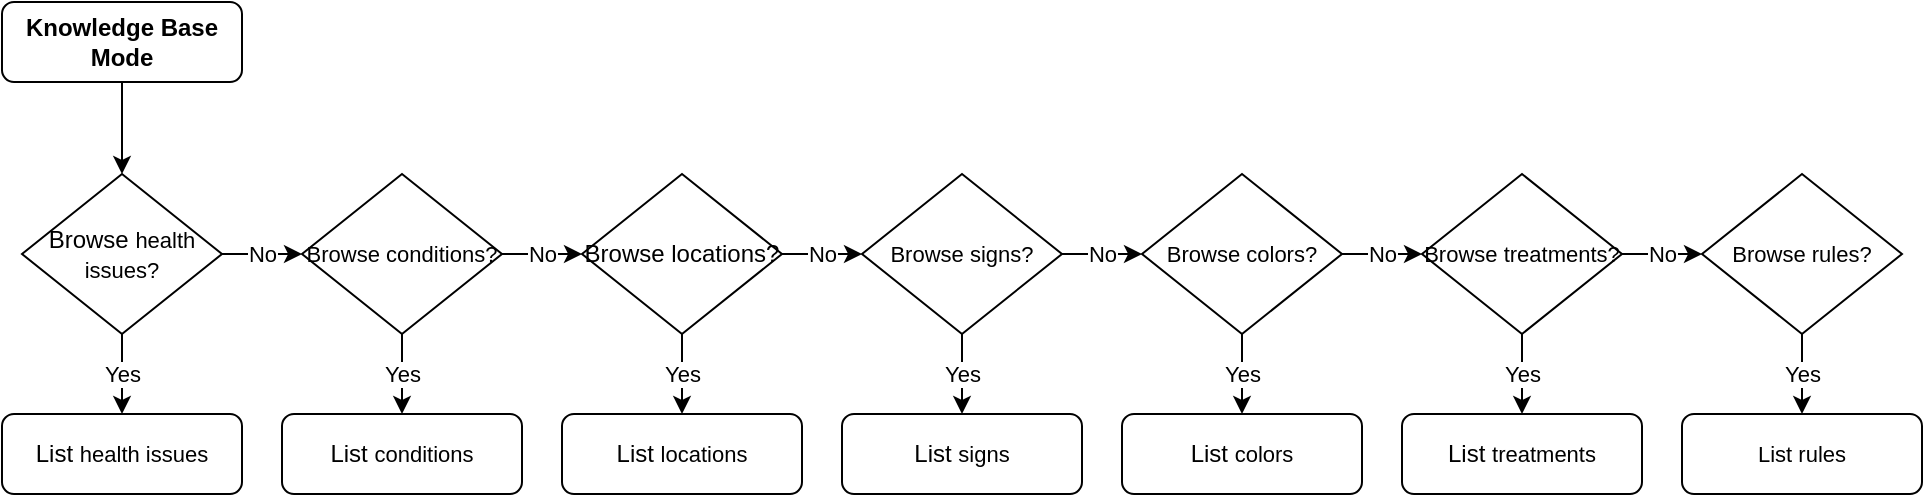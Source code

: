 <mxfile version="21.1.2" type="device">
  <diagram id="hT_GPT7gg4nPrldr5eKQ" name="Pagina-1">
    <mxGraphModel dx="3034" dy="2098" grid="0" gridSize="10" guides="1" tooltips="1" connect="1" arrows="1" fold="1" page="0" pageScale="1" pageWidth="827" pageHeight="1169" math="0" shadow="0">
      <root>
        <mxCell id="0" />
        <mxCell id="1" parent="0" />
        <mxCell id="C74JGYrX-JeuzNpfmGxo-2" value="" style="edgeStyle=orthogonalEdgeStyle;rounded=0;orthogonalLoop=1;jettySize=auto;html=1;" parent="1" source="G2eJwxeti9c5iT1lwzZH-26" target="G2eJwxeti9c5iT1lwzZH-2" edge="1">
          <mxGeometry relative="1" as="geometry">
            <mxPoint x="-1260" y="-1080" as="sourcePoint" />
          </mxGeometry>
        </mxCell>
        <mxCell id="C74JGYrX-JeuzNpfmGxo-5" value="Yes" style="edgeStyle=orthogonalEdgeStyle;rounded=0;orthogonalLoop=1;jettySize=auto;html=1;" parent="1" source="G2eJwxeti9c5iT1lwzZH-3" target="G2eJwxeti9c5iT1lwzZH-11" edge="1">
          <mxGeometry relative="1" as="geometry" />
        </mxCell>
        <mxCell id="C74JGYrX-JeuzNpfmGxo-6" value="No" style="edgeStyle=orthogonalEdgeStyle;rounded=0;orthogonalLoop=1;jettySize=auto;html=1;" parent="1" source="G2eJwxeti9c5iT1lwzZH-3" target="G2eJwxeti9c5iT1lwzZH-4" edge="1">
          <mxGeometry relative="1" as="geometry" />
        </mxCell>
        <mxCell id="G2eJwxeti9c5iT1lwzZH-3" value="&lt;span style=&quot;font-size: 11px;&quot;&gt;Browse conditions?&lt;/span&gt;" style="rhombus;whiteSpace=wrap;html=1;" parent="1" vertex="1">
          <mxGeometry x="-1170" y="-1040" width="100" height="80" as="geometry" />
        </mxCell>
        <mxCell id="C74JGYrX-JeuzNpfmGxo-7" value="Yes" style="edgeStyle=orthogonalEdgeStyle;rounded=0;orthogonalLoop=1;jettySize=auto;html=1;" parent="1" source="G2eJwxeti9c5iT1lwzZH-4" target="G2eJwxeti9c5iT1lwzZH-14" edge="1">
          <mxGeometry relative="1" as="geometry" />
        </mxCell>
        <mxCell id="C74JGYrX-JeuzNpfmGxo-9" value="No" style="edgeStyle=orthogonalEdgeStyle;rounded=0;orthogonalLoop=1;jettySize=auto;html=1;" parent="1" source="G2eJwxeti9c5iT1lwzZH-4" target="G2eJwxeti9c5iT1lwzZH-5" edge="1">
          <mxGeometry relative="1" as="geometry" />
        </mxCell>
        <mxCell id="G2eJwxeti9c5iT1lwzZH-4" value="Browse locations?" style="rhombus;whiteSpace=wrap;html=1;" parent="1" vertex="1">
          <mxGeometry x="-1030" y="-1040" width="100" height="80" as="geometry" />
        </mxCell>
        <mxCell id="C74JGYrX-JeuzNpfmGxo-8" value="Yes" style="edgeStyle=orthogonalEdgeStyle;rounded=0;orthogonalLoop=1;jettySize=auto;html=1;" parent="1" source="G2eJwxeti9c5iT1lwzZH-5" target="G2eJwxeti9c5iT1lwzZH-16" edge="1">
          <mxGeometry relative="1" as="geometry" />
        </mxCell>
        <mxCell id="C74JGYrX-JeuzNpfmGxo-10" value="No" style="edgeStyle=orthogonalEdgeStyle;rounded=0;orthogonalLoop=1;jettySize=auto;html=1;entryX=0;entryY=0.5;entryDx=0;entryDy=0;" parent="1" source="G2eJwxeti9c5iT1lwzZH-5" target="FcRVlfc0xwpgox6SI8ke-3" edge="1">
          <mxGeometry relative="1" as="geometry" />
        </mxCell>
        <mxCell id="G2eJwxeti9c5iT1lwzZH-5" value="&lt;span style=&quot;font-size: 11px;&quot;&gt;Browse signs?&lt;/span&gt;" style="rhombus;whiteSpace=wrap;html=1;" parent="1" vertex="1">
          <mxGeometry x="-890" y="-1040" width="100" height="80" as="geometry" />
        </mxCell>
        <mxCell id="G2eJwxeti9c5iT1lwzZH-10" value="List&amp;nbsp;&lt;span style=&quot;font-size: 11px;&quot;&gt;health issues&lt;br&gt;&lt;/span&gt;" style="rounded=1;whiteSpace=wrap;html=1;fontSize=12;glass=0;strokeWidth=1;shadow=0;fontStyle=0;labelBackgroundColor=default;labelBorderColor=none;" parent="1" vertex="1">
          <mxGeometry x="-1320" y="-920" width="120" height="40" as="geometry" />
        </mxCell>
        <mxCell id="G2eJwxeti9c5iT1lwzZH-11" value="List&amp;nbsp;&lt;span style=&quot;font-size: 11px;&quot;&gt;conditions&lt;br&gt;&lt;/span&gt;" style="rounded=1;whiteSpace=wrap;html=1;fontSize=12;glass=0;strokeWidth=1;shadow=0;fontStyle=0;labelBackgroundColor=default;labelBorderColor=none;" parent="1" vertex="1">
          <mxGeometry x="-1180" y="-920" width="120" height="40" as="geometry" />
        </mxCell>
        <mxCell id="G2eJwxeti9c5iT1lwzZH-14" value="List&amp;nbsp;&lt;span style=&quot;font-size: 11px;&quot;&gt;locations&lt;br&gt;&lt;/span&gt;" style="rounded=1;whiteSpace=wrap;html=1;fontSize=12;glass=0;strokeWidth=1;shadow=0;fontStyle=0;labelBackgroundColor=default;labelBorderColor=none;" parent="1" vertex="1">
          <mxGeometry x="-1040" y="-920" width="120" height="40" as="geometry" />
        </mxCell>
        <mxCell id="G2eJwxeti9c5iT1lwzZH-16" value="List&amp;nbsp;&lt;span style=&quot;font-size: 11px;&quot;&gt;signs&lt;br&gt;&lt;/span&gt;" style="rounded=1;whiteSpace=wrap;html=1;fontSize=12;glass=0;strokeWidth=1;shadow=0;fontStyle=0;labelBackgroundColor=default;labelBorderColor=none;" parent="1" vertex="1">
          <mxGeometry x="-900" y="-920" width="120" height="40" as="geometry" />
        </mxCell>
        <mxCell id="C74JGYrX-JeuzNpfmGxo-11" value="Yes" style="edgeStyle=orthogonalEdgeStyle;rounded=0;orthogonalLoop=1;jettySize=auto;html=1;" parent="1" source="G2eJwxeti9c5iT1lwzZH-18" target="G2eJwxeti9c5iT1lwzZH-20" edge="1">
          <mxGeometry relative="1" as="geometry" />
        </mxCell>
        <mxCell id="C74JGYrX-JeuzNpfmGxo-13" value="No" style="edgeStyle=orthogonalEdgeStyle;rounded=0;orthogonalLoop=1;jettySize=auto;html=1;" parent="1" source="G2eJwxeti9c5iT1lwzZH-18" target="G2eJwxeti9c5iT1lwzZH-21" edge="1">
          <mxGeometry relative="1" as="geometry">
            <mxPoint x="-500" y="-1000" as="sourcePoint" />
          </mxGeometry>
        </mxCell>
        <mxCell id="G2eJwxeti9c5iT1lwzZH-18" value="&lt;span style=&quot;font-size: 11px;&quot;&gt;Browse treatments?&lt;/span&gt;" style="rhombus;whiteSpace=wrap;html=1;" parent="1" vertex="1">
          <mxGeometry x="-610" y="-1040" width="100" height="80" as="geometry" />
        </mxCell>
        <mxCell id="G2eJwxeti9c5iT1lwzZH-20" value="List&amp;nbsp;&lt;span style=&quot;font-size: 11px;&quot;&gt;treatments&lt;br&gt;&lt;/span&gt;" style="rounded=1;whiteSpace=wrap;html=1;fontSize=12;glass=0;strokeWidth=1;shadow=0;fontStyle=0;labelBackgroundColor=default;labelBorderColor=none;" parent="1" vertex="1">
          <mxGeometry x="-620" y="-920" width="120" height="40" as="geometry" />
        </mxCell>
        <mxCell id="C74JGYrX-JeuzNpfmGxo-12" value="Yes" style="edgeStyle=orthogonalEdgeStyle;rounded=0;orthogonalLoop=1;jettySize=auto;html=1;" parent="1" source="G2eJwxeti9c5iT1lwzZH-21" target="G2eJwxeti9c5iT1lwzZH-23" edge="1">
          <mxGeometry relative="1" as="geometry" />
        </mxCell>
        <mxCell id="G2eJwxeti9c5iT1lwzZH-21" value="&lt;span style=&quot;font-size: 11px;&quot;&gt;Browse rules?&lt;/span&gt;" style="rhombus;whiteSpace=wrap;html=1;" parent="1" vertex="1">
          <mxGeometry x="-470" y="-1040" width="100" height="80" as="geometry" />
        </mxCell>
        <mxCell id="G2eJwxeti9c5iT1lwzZH-23" value="&lt;span style=&quot;font-size: 11px;&quot;&gt;List rules&lt;br&gt;&lt;/span&gt;" style="rounded=1;whiteSpace=wrap;html=1;fontSize=12;glass=0;strokeWidth=1;shadow=0;fontStyle=0;labelBackgroundColor=default;labelBorderColor=none;" parent="1" vertex="1">
          <mxGeometry x="-480" y="-920" width="120" height="40" as="geometry" />
        </mxCell>
        <mxCell id="G2eJwxeti9c5iT1lwzZH-26" value="Knowledge Base Mode" style="rounded=1;whiteSpace=wrap;html=1;fontSize=12;glass=0;strokeWidth=1;shadow=0;fontStyle=1" parent="1" vertex="1">
          <mxGeometry x="-1320" y="-1126" width="120" height="40" as="geometry" />
        </mxCell>
        <mxCell id="C74JGYrX-JeuzNpfmGxo-4" value="No" style="edgeStyle=orthogonalEdgeStyle;rounded=0;orthogonalLoop=1;jettySize=auto;html=1;" parent="1" source="G2eJwxeti9c5iT1lwzZH-2" target="G2eJwxeti9c5iT1lwzZH-3" edge="1">
          <mxGeometry relative="1" as="geometry" />
        </mxCell>
        <mxCell id="C74JGYrX-JeuzNpfmGxo-15" value="Yes" style="edgeStyle=orthogonalEdgeStyle;rounded=0;orthogonalLoop=1;jettySize=auto;html=1;" parent="1" source="G2eJwxeti9c5iT1lwzZH-2" target="G2eJwxeti9c5iT1lwzZH-10" edge="1">
          <mxGeometry relative="1" as="geometry" />
        </mxCell>
        <mxCell id="G2eJwxeti9c5iT1lwzZH-2" value="Browse&amp;nbsp;&lt;span style=&quot;font-size: 11px;&quot;&gt;health issues?&lt;/span&gt;" style="rhombus;whiteSpace=wrap;html=1;" parent="1" vertex="1">
          <mxGeometry x="-1310" y="-1040" width="100" height="80" as="geometry" />
        </mxCell>
        <mxCell id="FcRVlfc0xwpgox6SI8ke-2" value="Yes" style="edgeStyle=orthogonalEdgeStyle;rounded=0;orthogonalLoop=1;jettySize=auto;html=1;" edge="1" parent="1" source="FcRVlfc0xwpgox6SI8ke-3" target="FcRVlfc0xwpgox6SI8ke-4">
          <mxGeometry relative="1" as="geometry" />
        </mxCell>
        <mxCell id="FcRVlfc0xwpgox6SI8ke-3" value="&lt;span style=&quot;font-size: 11px;&quot;&gt;Browse colors?&lt;/span&gt;" style="rhombus;whiteSpace=wrap;html=1;" vertex="1" parent="1">
          <mxGeometry x="-750" y="-1040" width="100" height="80" as="geometry" />
        </mxCell>
        <mxCell id="FcRVlfc0xwpgox6SI8ke-4" value="List&amp;nbsp;&lt;span style=&quot;font-size: 11px;&quot;&gt;colors&lt;br&gt;&lt;/span&gt;" style="rounded=1;whiteSpace=wrap;html=1;fontSize=12;glass=0;strokeWidth=1;shadow=0;fontStyle=0;labelBackgroundColor=default;labelBorderColor=none;" vertex="1" parent="1">
          <mxGeometry x="-760" y="-920" width="120" height="40" as="geometry" />
        </mxCell>
        <mxCell id="FcRVlfc0xwpgox6SI8ke-5" value="No" style="edgeStyle=orthogonalEdgeStyle;rounded=0;orthogonalLoop=1;jettySize=auto;html=1;" edge="1" parent="1" source="FcRVlfc0xwpgox6SI8ke-3" target="G2eJwxeti9c5iT1lwzZH-18">
          <mxGeometry relative="1" as="geometry">
            <mxPoint x="-780" y="-990" as="sourcePoint" />
            <mxPoint x="-733" y="-990" as="targetPoint" />
          </mxGeometry>
        </mxCell>
      </root>
    </mxGraphModel>
  </diagram>
</mxfile>
